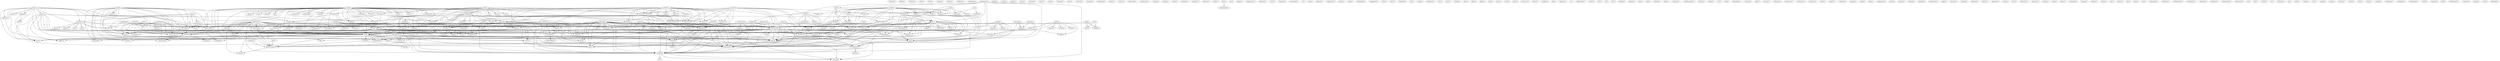 digraph G {
  boyhood [ label="boyhood(1)" ];
  flatfish [ label="flatfish(1)" ];
  standard [ label="standard(1)" ];
  study [ label="study(1)" ];
  closet [ label="closet(1)" ];
  moment [ label="moment(1)" ];
  benkert [ label="benkert(1)" ];
  definition [ label="definition(1)" ];
  prohibition [ label="prohibition(2)" ];
  dressing [ label="dressing(3)" ];
  justifies [ label="justifies(1)" ];
  see [ label="see(3)" ];
  length [ label="length(1)" ];
  novella [ label="novella(1)" ];
  greece [ label="greece(1)" ];
  forces [ label="forces(1)" ];
  included [ label="included(1)" ];
  knoew [ label="knoew(1)" ];
  cor [ label="cor(1)" ];
  concluded [ label="concluded(1)" ];
  faulted [ label="faulted(1)" ];
  bring [ label="bring(1)" ];
  ingrained [ label="ingrained(1)" ];
  glory [ label="glory(1)" ];
  peterson [ label="peterson(1)" ];
  welcome [ label="welcome(1)" ];
  lesbianism [ label="lesbianism(1)" ];
  behave [ label="behave(1)" ];
  seneca [ label="seneca(1)" ];
  permission [ label="permission(1)" ];
  male [ label="male(5)" ];
  pederasty [ label="pederasty(4)" ];
  lie [ label="lie(1)" ];
  latter [ label="latter(2)" ];
  acts [ label="acts(1)" ];
  sliced [ label="sliced(1)" ];
  pursue [ label="pursue(1)" ];
  show [ label="show(2)" ];
  person [ label="person(2)" ];
  homosexual [ label="homosexual(5)" ];
  nature [ label="nature(11)" ];
  lasts [ label="lasts(1)" ];
  condition [ label="condition(9)" ];
  sexuality [ label="sexuality(1)" ];
  characterized [ label="characterized(1)" ];
  polyvalent [ label="polyvalent(1)" ];
  homosexuality [ label="homosexuality(13)" ];
  boy [ label="boy(2)" ];
  custom [ label="custom(1)" ];
  intimacy [ label="intimacy(2)" ];
  side [ label="side(1)" ];
  affection [ label="affection(2)" ];
  sort [ label="sort(3)" ];
  interest [ label="interest(2)" ];
  live [ label="live(1)" ];
  half [ label="half(3)" ];
  love [ label="love(15)" ];
  happens [ label="happens(1)" ];
  stress [ label="stress(1)" ];
  lover [ label="lover(5)" ];
  leave [ label="leave(1)" ];
  love [ label="love(6)" ];
  paiderastes [ label="paiderastes(1)" ];
  hadrian [ label="hadrian(1)" ];
  passion [ label="passion(2)" ];
  marriage [ label="marriage(1)" ];
  desire [ label="desire(9)" ];
  phosin [ label="phosin(1)" ];
  motive [ label="motive(1)" ];
  homophobia [ label="homophobia(2)" ];
  para [ label="para(1)" ];
  whence [ label="whence(1)" ];
  sense [ label="sense(1)" ];
  proceeds [ label="proceeds(1)" ];
  describe [ label="describe(1)" ];
  day [ label="day(2)" ];
  used [ label="used(2)" ];
  understanding [ label="understanding(2)" ];
  direction [ label="direction(1)" ];
  impluse [ label="impluse(1)" ];
  preference [ label="preference(1)" ];
  nothing [ label="nothing(2)" ];
  orientation [ label="orientation(5)" ];
  propriety [ label="propriety(1)" ];
  ministry [ label="ministry(1)" ];
  evidence [ label="evidence(7)" ];
  translation [ label="translation(3)" ];
  cited [ label="cited(1)" ];
  sex [ label="sex(8)" ];
  contray [ label="contray(1)" ];
  knew [ label="knew(1)" ];
  transvestism [ label="transvestism(3)" ];
  career [ label="career(1)" ];
  activity [ label="activity(1)" ];
  behavior [ label="behavior(5)" ];
  fact [ label="fact(2)" ];
  knowledge [ label="knowledge(1)" ];
  maturity [ label="maturity(1)" ];
  spectrum [ label="spectrum(1)" ];
  supports [ label="supports(1)" ];
  threat [ label="threat(1)" ];
  lack [ label="lack(2)" ];
  sophistication [ label="sophistication(1)" ];
  label [ label="label(1)" ];
  deviation [ label="deviation(1)" ];
  position [ label="position(4)" ];
  exception [ label="exception(4)" ];
  soul [ label="soul(1)" ];
  propensity [ label="propensity(4)" ];
  part [ label="part(2)" ];
  term [ label="term(4)" ];
  inclination [ label="inclination(4)" ];
  mention [ label="mention(2)" ];
  inversion [ label="inversion(2)" ];
  plato [ label="plato(8)" ];
  agrees [ label="agrees(1)" ];
  fit [ label="fit(1)" ];
  summary [ label="summary(1)" ];
  assumed [ label="assumed(1)" ];
  condemned [ label="condemned(1)" ];
  citizen [ label="citizen(1)" ];
  shows [ label="shows(1)" ];
  work [ label="work(1)" ];
  man [ label="man(1)" ];
  posits [ label="posits(1)" ];
  man [ label="man(6)" ];
  maile [ label="maile(1)" ];
  one [ label="one(2)" ];
  discussion [ label="discussion(2)" ];
  reflect [ label="reflect(2)" ];
  quotes [ label="quotes(1)" ];
  finds [ label="finds(2)" ];
  ingnorance [ label="ingnorance(1)" ];
  view [ label="view(1)" ];
  society [ label="society(5)" ];
  woman [ label="woman(6)" ];
  tally [ label="tally(2)" ];
  gives [ label="gives(2)" ];
  female [ label="female(1)" ];
  seeks [ label="seeks(2)" ];
  admits [ label="admits(2)" ];
  element [ label="element(1)" ];
  begins [ label="begins(1)" ];
  permanency [ label="permanency(1)" ];
  influence [ label="influence(1)" ];
  cicero [ label="cicero(1)" ];
  observes [ label="observes(1)" ];
  opportunity [ label="opportunity(1)" ];
  english [ label="english(1)" ];
  word [ label="word(2)" ];
  defines [ label="defines(1)" ];
  cite [ label="cite(1)" ];
  arsenokoitai [ label="arsenokoitai(6)" ];
  meaning [ label="meaning(3)" ];
  confusion [ label="confusion(1)" ];
  vv [ label="vv(1)" ];
  think [ label="think(2)" ];
  goes [ label="goes(1)" ];
  disgrace [ label="disgrace(1)" ];
  permanecy [ label="permanecy(1)" ];
  physis [ label="physis(1)" ];
  kind [ label="kind(2)" ];
  naph [ label="naph(2)" ];
  order [ label="order(2)" ];
  changed [ label="changed(1)" ];
  includes [ label="includes(2)" ];
  celibate [ label="celibate(1)" ];
  today [ label="today(1)" ];
  terminology [ label="terminology(1)" ];
  supplement [ label="supplement(1)" ];
  dress [ label="dress(1)" ];
  fhave [ label="fhave(1)" ];
  traslation [ label="traslation(1)" ];
  usage [ label="usage(2)" ];
  limits [ label="limits(1)" ];
  rule [ label="rule(1)" ];
  money [ label="money(1)" ];
  adulteress [ label="adulteress(1)" ];
  way [ label="way(1)" ];
  sence [ label="sence(1)" ];
  writing [ label="writing(1)" ];
  ask [ label="ask(1)" ];
  postion [ label="postion(1)" ];
  being [ label="being(1)" ];
  past [ label="past(1)" ];
  deem [ label="deem(1)" ];
  everyone [ label="everyone(2)" ];
  label [ label="label(1)" ];
  christian [ label="christian(1)" ];
  begin [ label="begin(1)" ];
  go [ label="go(1)" ];
  adds [ label="adds(1)" ];
  appear [ label="appear(2)" ];
  distinction [ label="distinction(1)" ];
  case [ label="case(1)" ];
  disposition [ label="disposition(2)" ];
  factor [ label="factor(1)" ];
  cf [ label="cf(2)" ];
  christianity [ label="christianity(3)" ];
  cites [ label="cites(1)" ];
  added [ label="added(1)" ];
  univ [ label="univ(1)" ];
  object [ label="object(1)" ];
  goal [ label="goal(1)" ];
  bases [ label="bases(1)" ];
  stock [ label="stock(1)" ];
  estate [ label="estate(2)" ];
  eros [ label="eros(1)" ];
  synagogeus [ label="synagogeus(1)" ];
  pride [ label="pride(1)" ];
  english [ label="english(1)" ];
  discusses [ label="discusses(1)" ];
  claims [ label="claims(1)" ];
  weaken [ label="weaken(1)" ];
  marry [ label="marry(1)" ];
  mankind [ label="mankind(1)" ];
  feel [ label="feel(1)" ];
  reproach [ label="reproach(1)" ];
  body [ label="body(2)" ];
  vc [ label="vc(1)" ];
  philosopher [ label="philosopher(1)" ];
  secret [ label="secret(1)" ];
  lord [ label="lord(1)" ];
  harvard [ label="harvard(2)" ];
  rom [ label="rom(2)" ];
  heart [ label="heart(2)" ];
  reasoning [ label="reasoning(1)" ];
  ap [ label="ap(1)" ];
  evil [ label="evil(1)" ];
  clement [ label="clement(1)" ];
  german [ label="german(1)" ];
  nero [ label="nero(1)" ];
  philo [ label="philo(4)" ];
  practive [ label="practive(1)" ];
  writes [ label="writes(2)" ];
  fnal [ label="fnal(1)" ];
  attitude [ label="attitude(1)" ];
  made [ label="made(1)" ];
  manliness [ label="manliness(1)" ];
  shamelessness [ label="shamelessness(1)" ];
  disease [ label="disease(1)" ];
  charge [ label="charge(1)" ];
  rise [ label="rise(1)" ];
  idea [ label="idea(1)" ];
  dover [ label="dover(3)" ];
  know [ label="know(1)" ];
  terminolgy [ label="terminolgy(1)" ];
  structure [ label="structure(1)" ];
  palai [ label="palai(1)" ];
  devotes [ label="devotes(1)" ];
  birth [ label="birth(3)" ];
  need [ label="need(2)" ];
  referes [ label="referes(1)" ];
  conditon [ label="conditon(1)" ];
  plague [ label="plague(1)" ];
  aversion [ label="aversion(1)" ];
  refutation [ label="refutation(1)" ];
  thought [ label="thought(2)" ];
  time [ label="time(3)" ];
  expression [ label="expression(1)" ];
  concern [ label="concern(2)" ];
  virtue [ label="virtue(1)" ];
  perversion [ label="perversion(1)" ];
  cowardice [ label="cowardice(1)" ];
  symposioum [ label="symposioum(2)" ];
  reads [ label="reads(1)" ];
  boswell [ label="boswell(4)" ];
  assertion [ label="assertion(1)" ];
  effect [ label="effect(1)" ];
  mate [ label="mate(2)" ];
  rate [ label="rate(1)" ];
  support [ label="support(1)" ];
  clitophon [ label="clitophon(1)" ];
  greek [ label="greek(2)" ];
  witness [ label="witness(1)" ];
  ton [ label="ton(1)" ];
  noun [ label="noun(1)" ];
  physei [ label="physei(1)" ];
  refelects [ label="refelects(1)" ];
  leucippe [ label="leucippe(1)" ];
  spoke [ label="spoke(1)" ];
  habit [ label="habit(1)" ];
  mutality [ label="mutality(2)" ];
  beloved [ label="beloved(1)" ];
  compels [ label="compels(1)" ];
  symposium [ label="symposium(7)" ];
  office [ label="office(1)" ];
  significance [ label="significance(1)" ];
  aristophanes [ label="aristophanes(1)" ];
  speaks [ label="speaks(1)" ];
  yearning [ label="yearning(1)" ];
  life [ label="life(2)" ];
  driver [ label="driver(2)" ];
  century [ label="century(1)" ];
  test [ label="test(2)" ];
  clothing [ label="clothing(1)" ];
  bailey [ label="bailey(3)" ];
  abraham [ label="abraham(1)" ];
  exploitation [ label="exploitation(1)" ];
  paper [ label="paper(1)" ];
  discover [ label="discover(1)" ];
  example [ label="example(1)" ];
  antiquity [ label="antiquity(1)" ];
  josephus [ label="josephus(2)" ];
  speech [ label="speech(1)" ];
  slave [ label="slave(1)" ];
  adult [ label="adult(2)" ];
  cambridge [ label="cambridge(2)" ];
  opposition [ label="opposition(1)" ];
  lucian [ label="lucian(1)" ];
  history [ label="history(1)" ];
  concept [ label="concept(3)" ];
  error [ label="error(1)" ];
  dictionary [ label="dictionary(1)" ];
  consisted [ label="consisted(1)" ];
  greek [ label="greek(1)" ];
  translatio [ label="translatio(1)" ];
  subject [ label="subject(1)" ];
  lamb [ label="lamb(1)" ];
  exists [ label="exists(1)" ];
  something [ label="something(1)" ];
  moralist [ label="moralist(1)" ];
  examine [ label="examine(1)" ];
  exludes [ label="exludes(1)" ];
  betray [ label="betray(1)" ];
  acknowledges [ label="acknowledges(1)" ];
  ant [ label="ant(1)" ];
  fnnews [ label="fnnews(1)" ];
  matt [ label="matt(2)" ];
  gov [ label="gov(1)" ];
  point [ label="point(1)" ];
  tim [ label="tim(3)" ];
  interchange [ label="interchange(1)" ];
  reference [ label="reference(1)" ];
  distinguishes [ label="distinguishes(1)" ];
  justification [ label="justification(1)" ];
  reprobate [ label="reprobate(1)" ];
  phaedrus [ label="phaedrus(1)" ];
  phenomenon [ label="phenomenon(1)" ];
  bifurcation [ label="bifurcation(1)" ];
  mt [ label="mt(1)" ];
  text [ label="text(1)" ];
  reveals [ label="reveals(1)" ];
  lcl [ label="lcl(1)" ];
  discounts [ label="discounts(1)" ];
  petersen [ label="petersen(11)" ];
  feels [ label="feels(1)" ];
  paul [ label="paul(5)" ];
  thought [ label="thought(1)" ];
  disjunction [ label="disjunction(2)" ];
  mind [ label="mind(1)" ];
  ag [ label="ag(1)" ];
  codex [ label="codex(1)" ];
  wright [ label="wright(1)" ];
  zeus [ label="zeus(1)" ];
  petersen [ label="petersen(1)" ];
  regard [ label="regard(1)" ];
  invent [ label="invent(1)" ];
  attention [ label="attention(2)" ];
  record [ label="record(1)" ];
  contrast [ label="contrast(1)" ];
  univ [ label="univ(1)" ];
  virility [ label="virility(1)" ];
  humanity [ label="humanity(1)" ];
  fancy [ label="fancy(1)" ];
  source [ label="source(1)" ];
  christ [ label="christ(1)" ];
  allusion [ label="allusion(1)" ];
  roman [ label="roman(1)" ];
  josephu [ label="josephu(1)" ];
  edinburgh [ label="edinburgh(1)" ];
  alexandria [ label="alexandria(1)" ];
  act [ label="act(1)" ];
  commentary [ label="commentary(1)" ];
  oxford [ label="oxford(1)" ];
  plutarch [ label="plutarch(2)" ];
  deut [ label="deut(1)" ];
  deuteronomy [ label="deuteronomy(1)" ];
  cognitive [ label="cognitive(1)" ];
  pseudo [ label="pseudo(1)" ];
  note [ label="note(1)" ];
  dianlogue [ label="dianlogue(1)" ];
  dressing -> justifies [ label="2" ];
  dressing -> see [ label="2" ];
  cor -> concluded [ label="1" ];
  cor -> faulted [ label="1" ];
  male -> pederasty [ label="1" ];
  male -> lie [ label="2" ];
  male -> latter [ label="1" ];
  male -> acts [ label="1" ];
  male -> sliced [ label="2" ];
  male -> pursue [ label="2" ];
  male -> show [ label="2" ];
  male -> person [ label="1" ];
  male -> homosexual [ label="1" ];
  male -> nature [ label="2" ];
  male -> lasts [ label="2" ];
  male -> condition [ label="1" ];
  male -> sexuality [ label="1" ];
  male -> characterized [ label="1" ];
  male -> polyvalent [ label="1" ];
  male -> homosexuality [ label="1" ];
  boy -> custom [ label="1" ];
  boy -> intimacy [ label="1" ];
  boy -> side [ label="1" ];
  boy -> affection [ label="1" ];
  boy -> sort [ label="1" ];
  boy -> interest [ label="1" ];
  boy -> live [ label="1" ];
  boy -> half [ label="1" ];
  boy -> love [ label="1" ];
  boy -> happens [ label="1" ];
  boy -> stress [ label="1" ];
  boy -> lover [ label="1" ];
  boy -> leave [ label="1" ];
  boy -> love [ label="1" ];
  pederasty -> passion [ label="1" ];
  pederasty -> marriage [ label="1" ];
  pederasty -> homosexual [ label="1" ];
  pederasty -> nature [ label="2" ];
  pederasty -> love [ label="1" ];
  pederasty -> desire [ label="1" ];
  pederasty -> phosin [ label="1" ];
  pederasty -> motive [ label="1" ];
  pederasty -> homophobia [ label="1" ];
  pederasty -> para [ label="1" ];
  pederasty -> condition [ label="1" ];
  pederasty -> love [ label="1" ];
  describe -> justifies [ label="1" ];
  describe -> homosexual [ label="1" ];
  describe -> day [ label="1" ];
  describe -> see [ label="1" ];
  used -> understanding [ label="1" ];
  used -> acts [ label="1" ];
  used -> direction [ label="1" ];
  used -> impluse [ label="1" ];
  used -> preference [ label="1" ];
  used -> nothing [ label="1" ];
  used -> orientation [ label="1" ];
  evidence -> translation [ label="1" ];
  evidence -> latter [ label="1" ];
  evidence -> cited [ label="1" ];
  evidence -> sex [ label="1" ];
  evidence -> contray [ label="1" ];
  evidence -> show [ label="1" ];
  evidence -> knew [ label="1" ];
  evidence -> homosexual [ label="2" ];
  evidence -> transvestism [ label="1" ];
  evidence -> career [ label="1" ];
  evidence -> activity [ label="1" ];
  evidence -> behavior [ label="1" ];
  evidence -> fact [ label="1" ];
  evidence -> knowledge [ label="1" ];
  evidence -> orientation [ label="1" ];
  evidence -> condition [ label="3" ];
  evidence -> maturity [ label="1" ];
  evidence -> spectrum [ label="1" ];
  evidence -> supports [ label="1" ];
  lack -> sophistication [ label="1" ];
  label -> deviation [ label="1" ];
  label -> nature [ label="1" ];
  label -> position [ label="1" ];
  label -> exception [ label="1" ];
  propensity -> part [ label="1" ];
  propensity -> term [ label="1" ];
  propensity -> acts [ label="1" ];
  propensity -> desire [ label="1" ];
  propensity -> inclination [ label="1" ];
  propensity -> mention [ label="1" ];
  propensity -> inversion [ label="1" ];
  plato -> translation [ label="1" ];
  plato -> agrees [ label="1" ];
  plato -> fit [ label="1" ];
  plato -> summary [ label="1" ];
  plato -> assumed [ label="1" ];
  plato -> cited [ label="1" ];
  plato -> sliced [ label="1" ];
  plato -> sex [ label="1" ];
  plato -> marriage [ label="1" ];
  plato -> condemned [ label="1" ];
  plato -> citizen [ label="1" ];
  plato -> shows [ label="1" ];
  plato -> work [ label="1" ];
  plato -> show [ label="1" ];
  plato -> homosexual [ label="2" ];
  plato -> man [ label="2" ];
  plato -> nature [ label="1" ];
  plato -> love [ label="1" ];
  plato -> posits [ label="1" ];
  plato -> desire [ label="1" ];
  plato -> man [ label="2" ];
  plato -> maile [ label="1" ];
  plato -> one [ label="1" ];
  plato -> discussion [ label="1" ];
  plato -> phosin [ label="1" ];
  plato -> reflect [ label="2" ];
  plato -> quotes [ label="1" ];
  plato -> finds [ label="1" ];
  plato -> ingnorance [ label="1" ];
  plato -> view [ label="2" ];
  plato -> society [ label="2" ];
  plato -> woman [ label="1" ];
  plato -> fact [ label="2" ];
  plato -> knowledge [ label="1" ];
  plato -> orientation [ label="1" ];
  plato -> tally [ label="1" ];
  plato -> para [ label="1" ];
  plato -> gives [ label="1" ];
  plato -> condition [ label="2" ];
  plato -> female [ label="1" ];
  plato -> seeks [ label="1" ];
  plato -> admits [ label="1" ];
  plato -> homosexuality [ label="1" ];
  plato -> love [ label="1" ];
  plato -> exception [ label="1" ];
  plato -> element [ label="1" ];
  english -> acts [ label="1" ];
  english -> word [ label="1" ];
  english -> defines [ label="1" ];
  english -> faulted [ label="1" ];
  english -> homosexual [ label="1" ];
  english -> cite [ label="1" ];
  english -> arsenokoitai [ label="1" ];
  english -> desire [ label="1" ];
  english -> meaning [ label="1" ];
  english -> confusion [ label="1" ];
  english -> mention [ label="1" ];
  part -> term [ label="1" ];
  part -> understanding [ label="1" ];
  part -> direction [ label="1" ];
  part -> think [ label="1" ];
  term -> acts [ label="2" ];
  term -> impluse [ label="1" ];
  term -> desire [ label="1" ];
  term -> preference [ label="1" ];
  term -> nothing [ label="1" ];
  term -> orientation [ label="1" ];
  term -> condition [ label="1" ];
  term -> kind [ label="1" ];
  naph -> nature [ label="1" ];
  naph -> order [ label="1" ];
  naph -> changed [ label="1" ];
  translation -> includes [ label="1" ];
  translation -> celibate [ label="1" ];
  intimacy -> side [ label="1" ];
  intimacy -> leave [ label="1" ];
  usage -> limits [ label="1" ];
  usage -> homosexual [ label="1" ];
  usage -> desire [ label="1" ];
  passion -> nature [ label="1" ];
  latter -> ask [ label="1" ];
  latter -> postion [ label="1" ];
  latter -> homosexual [ label="1" ];
  latter -> being [ label="1" ];
  latter -> one [ label="2" ];
  latter -> condition [ label="1" ];
  latter -> position [ label="1" ];
  assumed -> cited [ label="1" ];
  assumed -> everyone [ label="1" ];
  label -> nature [ label="1" ];
  label -> position [ label="1" ];
  label -> exception [ label="1" ];
  understanding -> direction [ label="1" ];
  understanding -> homosexuality [ label="1" ];
  christian -> sex [ label="2" ];
  christian -> direction [ label="1" ];
  christian -> begin [ label="1" ];
  christian -> show [ label="2" ];
  christian -> knew [ label="2" ];
  christian -> go [ label="1" ];
  christian -> transvestism [ label="2" ];
  christian -> activity [ label="2" ];
  christian -> think [ label="1" ];
  christian -> behavior [ label="2" ];
  christian -> orientation [ label="2" ];
  christian -> condition [ label="2" ];
  christian -> spectrum [ label="2" ];
  acts -> adds [ label="1" ];
  acts -> appear [ label="1" ];
  acts -> distinction [ label="1" ];
  acts -> homosexual [ label="1" ];
  acts -> case [ label="1" ];
  acts -> nature [ label="1" ];
  acts -> being [ label="1" ];
  acts -> disposition [ label="1" ];
  acts -> inclination [ label="1" ];
  acts -> factor [ label="1" ];
  acts -> cf [ label="1" ];
  acts -> orientation [ label="1" ];
  acts -> condition [ label="1" ];
  acts -> kind [ label="1" ];
  christianity -> cites [ label="1" ];
  christianity -> homosexual [ label="1" ];
  christianity -> added [ label="1" ];
  christianity -> behavior [ label="1" ];
  word -> appear [ label="1" ];
  word -> arsenokoitai [ label="1" ];
  word -> meaning [ label="1" ];
  univ -> reflect [ label="1" ];
  univ -> view [ label="1" ];
  univ -> society [ label="1" ];
  univ -> fact [ label="1" ];
  estate -> eros [ label="1" ];
  estate -> interest [ label="1" ];
  estate -> live [ label="1" ];
  estate -> stress [ label="1" ];
  estate -> synagogeus [ label="1" ];
  english -> defines [ label="1" ];
  english -> faulted [ label="1" ];
  english -> homosexual [ label="1" ];
  english -> cite [ label="1" ];
  english -> arsenokoitai [ label="1" ];
  english -> desire [ label="1" ];
  english -> meaning [ label="1" ];
  english -> confusion [ label="1" ];
  english -> mention [ label="1" ];
  claims -> think [ label="1" ];
  claims -> inclination [ label="1" ];
  claims -> orientation [ label="1" ];
  sliced -> half [ label="1" ];
  sliced -> nature [ label="1" ];
  sliced -> weaken [ label="1" ];
  body -> desire [ label="1" ];
  sex -> man [ label="3" ];
  sex -> transvestism [ label="2" ];
  sex -> man [ label="3" ];
  sex -> maile [ label="1" ];
  sex -> activity [ label="2" ];
  sex -> behavior [ label="2" ];
  sex -> woman [ label="3" ];
  sex -> orientation [ label="2" ];
  sex -> condition [ label="2" ];
  sex -> female [ label="1" ];
  harvard -> reflect [ label="1" ];
  harvard -> view [ label="1" ];
  harvard -> society [ label="1" ];
  harvard -> fact [ label="1" ];
  rom -> begin [ label="1" ];
  rom -> go [ label="1" ];
  rom -> heart [ label="1" ];
  rom -> reasoning [ label="1" ];
  philo -> homosexual [ label="1" ];
  philo -> practive [ label="1" ];
  philo -> day [ label="1" ];
  philo -> cf [ label="1" ];
  philo -> writes [ label="1" ];
  philo -> see [ label="1" ];
  appear -> factor [ label="1" ];
  dover -> homosexual [ label="2" ];
  dover -> desire [ label="1" ];
  dover -> everyone [ label="1" ];
  dover -> nothing [ label="1" ];
  dover -> reflect [ label="1" ];
  dover -> finds [ label="1" ];
  dover -> view [ label="1" ];
  dover -> society [ label="2" ];
  dover -> fact [ label="1" ];
  dover -> know [ label="1" ];
  dover -> orientation [ label="1" ];
  birth -> need [ label="1" ];
  birth -> referes [ label="1" ];
  birth -> conditon [ label="2" ];
  birth -> plague [ label="1" ];
  birth -> woman [ label="1" ];
  birth -> aversion [ label="1" ];
  thought -> homosexual [ label="1" ];
  thought -> love [ label="1" ];
  thought -> time [ label="2" ];
  thought -> love [ label="1" ];
  need -> love [ label="1" ];
  need -> plague [ label="1" ];
  need -> love [ label="1" ];
  concern -> disposition [ label="1" ];
  concern -> inclination [ label="1" ];
  concern -> virtue [ label="1" ];
  concern -> see [ label="1" ];
  symposioum -> homosexual [ label="1" ];
  symposioum -> desire [ label="1" ];
  symposioum -> finds [ label="1" ];
  symposioum -> orientation [ label="1" ];
  affection -> leave [ label="1" ];
  boswell -> homosexual [ label="3" ];
  boswell -> desire [ label="1" ];
  boswell -> assertion [ label="1" ];
  boswell -> condition [ label="2" ];
  boswell -> inversion [ label="1" ];
  boswell -> position [ label="1" ];
  boswell -> effect [ label="1" ];
  boswell -> kind [ label="1" ];
  sort -> half [ label="1" ];
  sort -> love [ label="1" ];
  sort -> being [ label="1" ];
  sort -> happens [ label="1" ];
  sort -> lover [ label="1" ];
  sort -> mate [ label="1" ];
  sort -> leave [ label="1" ];
  sort -> love [ label="1" ];
  sort -> rate [ label="1" ];
  sort -> kind [ label="1" ];
  greek -> person [ label="1" ];
  greek -> witness [ label="1" ];
  greek -> time [ label="1" ];
  greek -> reflect [ label="1" ];
  greek -> view [ label="1" ];
  greek -> fact [ label="1" ];
  greek -> sexuality [ label="1" ];
  greek -> characterized [ label="1" ];
  greek -> polyvalent [ label="1" ];
  interest -> live [ label="1" ];
  interest -> ton [ label="1" ];
  interest -> stress [ label="1" ];
  interest -> inclination [ label="1" ];
  interest -> noun [ label="1" ];
  interest -> physei [ label="1" ];
  interest -> refelects [ label="1" ];
  mutality -> nature [ label="1" ];
  mutality -> love [ label="1" ];
  mutality -> desire [ label="1" ];
  mutality -> motive [ label="1" ];
  mutality -> beloved [ label="1" ];
  mutality -> homophobia [ label="1" ];
  mutality -> compels [ label="1" ];
  mutality -> lover [ label="1" ];
  mutality -> virtue [ label="1" ];
  mutality -> love [ label="1" ];
  symposium -> homosexual [ label="1" ];
  symposium -> love [ label="2" ];
  symposium -> discussion [ label="1" ];
  symposium -> reflect [ label="1" ];
  symposium -> motive [ label="1" ];
  symposium -> ingnorance [ label="1" ];
  symposium -> view [ label="1" ];
  symposium -> society [ label="1" ];
  symposium -> fact [ label="1" ];
  symposium -> knowledge [ label="1" ];
  symposium -> gives [ label="1" ];
  symposium -> condition [ label="2" ];
  symposium -> position [ label="1" ];
  symposium -> admits [ label="1" ];
  symposium -> homosexuality [ label="2" ];
  symposium -> love [ label="2" ];
  symposium -> exception [ label="2" ];
  symposium -> element [ label="1" ];
  symposium -> office [ label="1" ];
  includes -> celibate [ label="1" ];
  includes -> female [ label="1" ];
  aristophanes -> speaks [ label="1" ];
  aristophanes -> live [ label="1" ];
  aristophanes -> love [ label="1" ];
  aristophanes -> one [ label="1" ];
  aristophanes -> time [ label="1" ];
  aristophanes -> synagogeus [ label="1" ];
  aristophanes -> love [ label="1" ];
  aristophanes -> yearning [ label="1" ];
  aristophanes -> life [ label="1" ];
  test -> nature [ label="1" ];
  test -> order [ label="1" ];
  test -> changed [ label="1" ];
  bailey -> homosexual [ label="2" ];
  bailey -> desire [ label="1" ];
  bailey -> assertion [ label="2" ];
  bailey -> condition [ label="2" ];
  bailey -> inversion [ label="1" ];
  bailey -> position [ label="2" ];
  bailey -> effect [ label="2" ];
  bailey -> kind [ label="1" ];
  show -> knew [ label="1" ];
  show -> nature [ label="2" ];
  show -> transvestism [ label="1" ];
  show -> activity [ label="1" ];
  show -> phosin [ label="1" ];
  show -> behavior [ label="1" ];
  show -> orientation [ label="1" ];
  show -> para [ label="1" ];
  show -> condition [ label="1" ];
  show -> spectrum [ label="1" ];
  live -> time [ label="1" ];
  live -> yearning [ label="1" ];
  josephus -> homosexuality [ label="1" ];
  person -> half [ label="1" ];
  person -> one [ label="1" ];
  person -> seeks [ label="1" ];
  homosexual -> case [ label="1" ];
  homosexual -> impluse [ label="1" ];
  homosexual -> love [ label="1" ];
  homosexual -> desire [ label="4" ];
  homosexual -> everyone [ label="1" ];
  homosexual -> preference [ label="1" ];
  homosexual -> nothing [ label="1" ];
  homosexual -> day [ label="1" ];
  homosexual -> inclination [ label="2" ];
  homosexual -> slave [ label="1" ];
  homosexual -> adult [ label="1" ];
  homosexual -> homophobia [ label="1" ];
  homosexual -> woman [ label="1" ];
  homosexual -> cf [ label="1" ];
  homosexual -> orientation [ label="4" ];
  homosexual -> mention [ label="1" ];
  homosexual -> condition [ label="6" ];
  homosexual -> inversion [ label="1" ];
  homosexual -> love [ label="1" ];
  man -> one [ label="1" ];
  man -> reflect [ label="1" ];
  man -> stress [ label="1" ];
  man -> woman [ label="2" ];
  man -> lover [ label="2" ];
  man -> mate [ label="2" ];
  man -> rate [ label="2" ];
  man -> kind [ label="2" ];
  cambridge -> reflect [ label="1" ];
  cambridge -> view [ label="1" ];
  cambridge -> society [ label="1" ];
  cambridge -> fact [ label="1" ];
  arsenokoitai -> history [ label="1" ];
  arsenokoitai -> one [ label="1" ];
  arsenokoitai -> think [ label="2" ];
  arsenokoitai -> concept [ label="1" ];
  half -> one [ label="1" ];
  half -> weaken [ label="1" ];
  half -> leave [ label="1" ];
  nature -> love [ label="1" ];
  nature -> phosin [ label="1" ];
  nature -> para [ label="1" ];
  nature -> consisted [ label="1" ];
  nature -> love [ label="1" ];
  greek -> witness [ label="1" ];
  greek -> time [ label="1" ];
  greek -> reflect [ label="1" ];
  greek -> view [ label="1" ];
  greek -> fact [ label="1" ];
  greek -> sexuality [ label="1" ];
  greek -> characterized [ label="1" ];
  greek -> polyvalent [ label="1" ];
  love -> desire [ label="1" ];
  love -> being [ label="2" ];
  love -> happens [ label="1" ];
  love -> moralist [ label="1" ];
  love -> homophobia [ label="1" ];
  love -> synagogeus [ label="1" ];
  love -> leave [ label="1" ];
  love -> homosexuality [ label="2" ];
  desire -> orientation [ label="1" ];
  desire -> mention [ label="1" ];
  desire -> inversion [ label="1" ];
  desire -> love [ label="3" ];
  everyone -> acknowledges [ label="1" ];
  matt -> homosexuality [ label="1" ];
  transvestism -> orientation [ label="1" ];
  transvestism -> condition [ label="1" ];
  being -> condition [ label="1" ];
  being -> love [ label="1" ];
  man -> one [ label="1" ];
  man -> reflect [ label="1" ];
  man -> stress [ label="1" ];
  man -> woman [ label="2" ];
  man -> lover [ label="2" ];
  man -> mate [ label="2" ];
  man -> rate [ label="2" ];
  man -> kind [ label="2" ];
  day -> see [ label="1" ];
  one -> happens [ label="1" ];
  one -> time [ label="1" ];
  one -> concept [ label="1" ];
  one -> cf [ label="1" ];
  one -> lover [ label="1" ];
  one -> gives [ label="1" ];
  one -> condition [ label="1" ];
  one -> leave [ label="1" ];
  one -> love [ label="1" ];
  one -> yearning [ label="1" ];
  meaning -> think [ label="1" ];
  discussion -> homosexuality [ label="1" ];
  discussion -> love [ label="1" ];
  disposition -> inclination [ label="1" ];
  disposition -> see [ label="1" ];
  reflect -> view [ label="2" ];
  reflect -> society [ label="2" ];
  think -> inclination [ label="1" ];
  think -> orientation [ label="1" ];
  petersen -> ingnorance [ label="1" ];
  petersen -> confusion [ label="1" ];
  petersen -> inclination [ label="1" ];
  petersen -> concept [ label="1" ];
  petersen -> behavior [ label="1" ];
  petersen -> society [ label="1" ];
  petersen -> know [ label="1" ];
  petersen -> orientation [ label="1" ];
  petersen -> mention [ label="1" ];
  petersen -> condition [ label="2" ];
  petersen -> position [ label="3" ];
  petersen -> effect [ label="1" ];
  petersen -> admits [ label="1" ];
  petersen -> exception [ label="2" ];
  petersen -> feels [ label="1" ];
  petersen -> kind [ label="1" ];
  motive -> homosexuality [ label="1" ];
  motive -> love [ label="1" ];
  motive -> office [ label="1" ];
  paul -> inclination [ label="1" ];
  paul -> thought [ label="1" ];
  paul -> disjunction [ label="1" ];
  paul -> homosexuality [ label="1" ];
  paul -> mind [ label="1" ];
  paul -> see [ label="1" ];
  finds -> orientation [ label="1" ];
  petersen -> inclination [ label="1" ];
  petersen -> concept [ label="1" ];
  petersen -> behavior [ label="1" ];
  petersen -> society [ label="1" ];
  petersen -> know [ label="1" ];
  petersen -> orientation [ label="1" ];
  petersen -> mention [ label="1" ];
  petersen -> condition [ label="2" ];
  petersen -> position [ label="3" ];
  petersen -> effect [ label="1" ];
  petersen -> admits [ label="1" ];
  petersen -> exception [ label="2" ];
  petersen -> feels [ label="1" ];
  petersen -> kind [ label="1" ];
  inclination -> orientation [ label="1" ];
  inclination -> see [ label="1" ];
  thought -> love [ label="1" ];
  attention -> love [ label="1" ];
  moralist -> record [ label="1" ];
  moralist -> homosexuality [ label="1" ];
  concept -> life [ label="1" ];
  univ -> view [ label="1" ];
  univ -> society [ label="1" ];
  univ -> fact [ label="1" ];
  adult -> woman [ label="1" ];
  behavior -> virility [ label="1" ];
  behavior -> orientation [ label="1" ];
  behavior -> condition [ label="1" ];
  society -> know [ label="1" ];
  society -> humanity [ label="1" ];
  society -> sexuality [ label="1" ];
  society -> characterized [ label="1" ];
  society -> polyvalent [ label="1" ];
  woman -> fancy [ label="1" ];
  fact -> maturity [ label="1" ];
  orientation -> condition [ label="1" ];
  mention -> allusion [ label="1" ];
  mention -> love [ label="2" ];
  lover -> mate [ label="2" ];
  lover -> leave [ label="2" ];
  lover -> virtue [ label="1" ];
  lover -> kind [ label="1" ];
  mate -> kind [ label="1" ];
  condition -> inversion [ label="1" ];
  condition -> act [ label="1" ];
  admits -> exception [ label="1" ];
  homosexuality -> office [ label="1" ];
}
